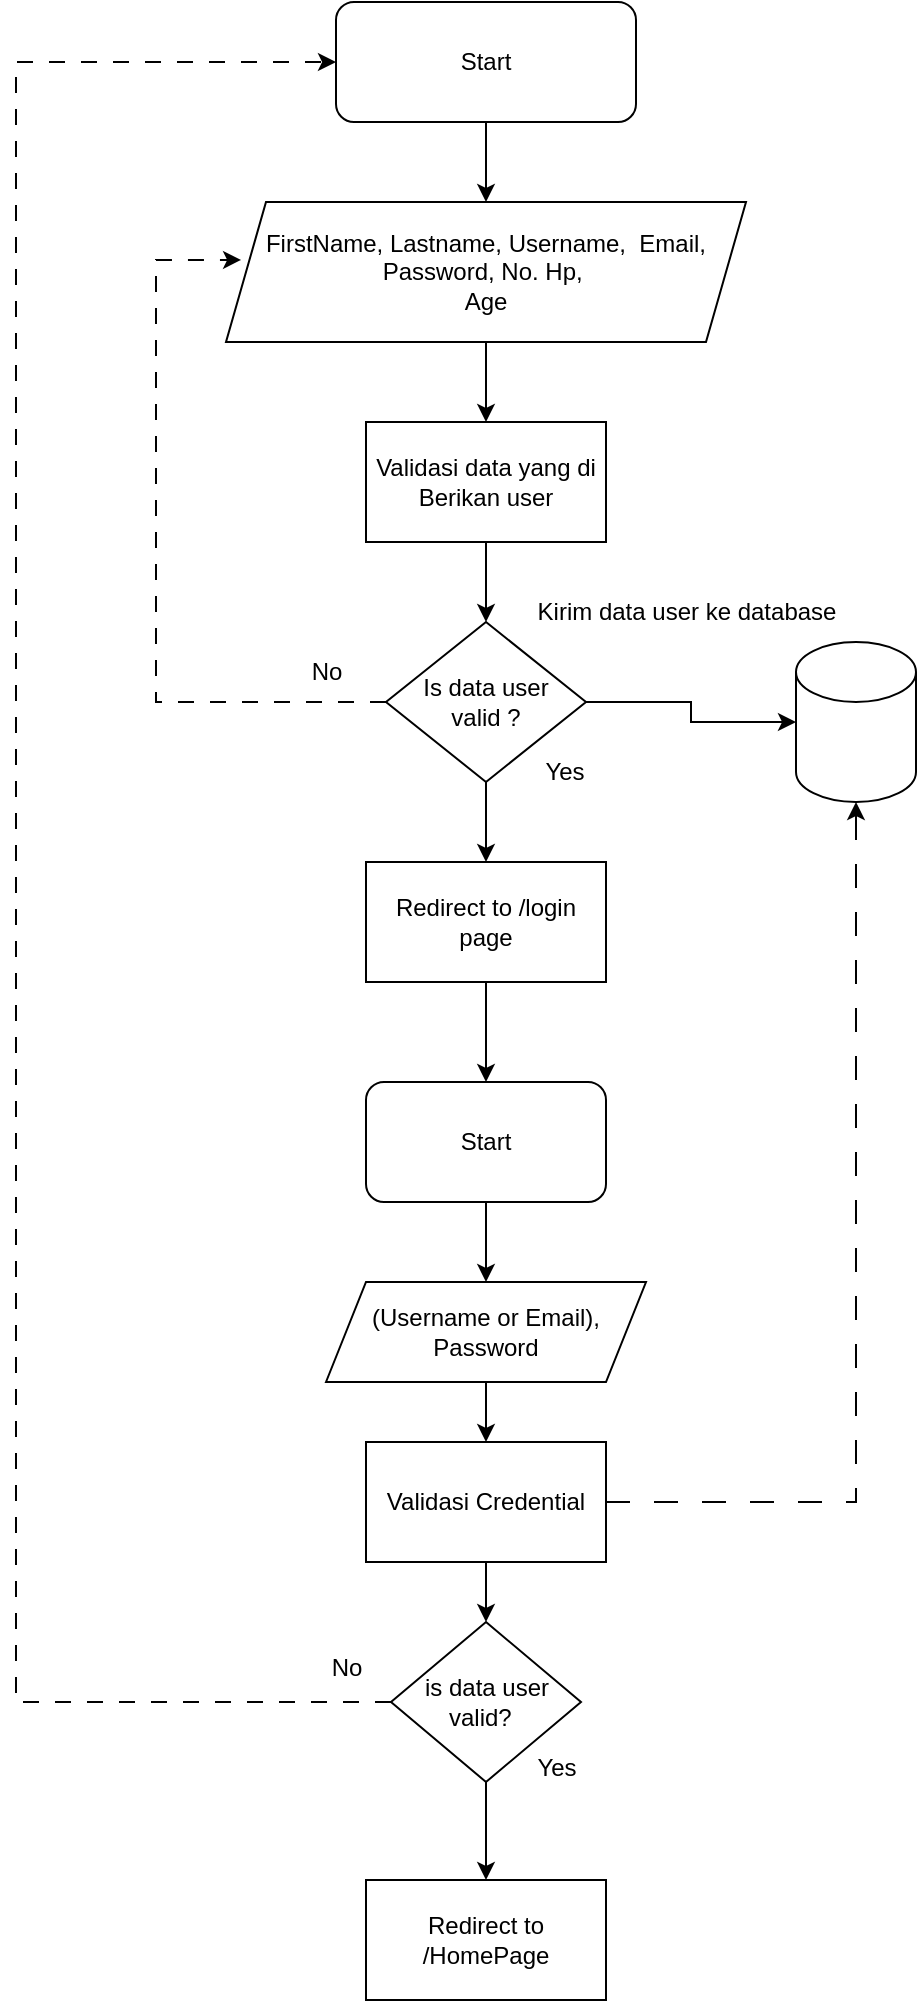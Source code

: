 <mxfile version="22.1.16" type="github">
  <diagram id="C5RBs43oDa-KdzZeNtuy" name="Page-1">
    <mxGraphModel dx="794" dy="513" grid="1" gridSize="10" guides="1" tooltips="1" connect="1" arrows="1" fold="1" page="1" pageScale="1" pageWidth="827" pageHeight="1169" math="0" shadow="0">
      <root>
        <mxCell id="WIyWlLk6GJQsqaUBKTNV-0" />
        <mxCell id="WIyWlLk6GJQsqaUBKTNV-1" parent="WIyWlLk6GJQsqaUBKTNV-0" />
        <mxCell id="M3PJ-kUlGKeRfq6kt1kw-4" style="edgeStyle=orthogonalEdgeStyle;rounded=0;orthogonalLoop=1;jettySize=auto;html=1;entryX=0.5;entryY=0;entryDx=0;entryDy=0;" edge="1" parent="WIyWlLk6GJQsqaUBKTNV-1" source="M3PJ-kUlGKeRfq6kt1kw-1" target="M3PJ-kUlGKeRfq6kt1kw-2">
          <mxGeometry relative="1" as="geometry" />
        </mxCell>
        <mxCell id="M3PJ-kUlGKeRfq6kt1kw-1" value="Start" style="rounded=1;whiteSpace=wrap;html=1;" vertex="1" parent="WIyWlLk6GJQsqaUBKTNV-1">
          <mxGeometry x="320" y="230" width="150" height="60" as="geometry" />
        </mxCell>
        <mxCell id="M3PJ-kUlGKeRfq6kt1kw-7" style="edgeStyle=orthogonalEdgeStyle;rounded=0;orthogonalLoop=1;jettySize=auto;html=1;entryX=0.5;entryY=0;entryDx=0;entryDy=0;" edge="1" parent="WIyWlLk6GJQsqaUBKTNV-1" source="M3PJ-kUlGKeRfq6kt1kw-2" target="M3PJ-kUlGKeRfq6kt1kw-6">
          <mxGeometry relative="1" as="geometry" />
        </mxCell>
        <mxCell id="M3PJ-kUlGKeRfq6kt1kw-2" value="FirstName, Lastname, Username,&amp;nbsp; Email, Password, No. Hp,&amp;nbsp;&lt;br&gt;Age" style="shape=parallelogram;perimeter=parallelogramPerimeter;whiteSpace=wrap;html=1;fixedSize=1;" vertex="1" parent="WIyWlLk6GJQsqaUBKTNV-1">
          <mxGeometry x="265" y="330" width="260" height="70" as="geometry" />
        </mxCell>
        <mxCell id="M3PJ-kUlGKeRfq6kt1kw-13" style="edgeStyle=orthogonalEdgeStyle;rounded=0;orthogonalLoop=1;jettySize=auto;html=1;entryX=0.5;entryY=0;entryDx=0;entryDy=0;" edge="1" parent="WIyWlLk6GJQsqaUBKTNV-1" source="M3PJ-kUlGKeRfq6kt1kw-6" target="M3PJ-kUlGKeRfq6kt1kw-11">
          <mxGeometry relative="1" as="geometry" />
        </mxCell>
        <mxCell id="M3PJ-kUlGKeRfq6kt1kw-6" value="Validasi data yang di Berikan user" style="rounded=0;whiteSpace=wrap;html=1;" vertex="1" parent="WIyWlLk6GJQsqaUBKTNV-1">
          <mxGeometry x="335" y="440" width="120" height="60" as="geometry" />
        </mxCell>
        <mxCell id="M3PJ-kUlGKeRfq6kt1kw-10" value="" style="shape=cylinder3;whiteSpace=wrap;html=1;boundedLbl=1;backgroundOutline=1;size=15;" vertex="1" parent="WIyWlLk6GJQsqaUBKTNV-1">
          <mxGeometry x="550" y="550" width="60" height="80" as="geometry" />
        </mxCell>
        <mxCell id="M3PJ-kUlGKeRfq6kt1kw-20" style="edgeStyle=orthogonalEdgeStyle;rounded=0;orthogonalLoop=1;jettySize=auto;html=1;entryX=0.5;entryY=0;entryDx=0;entryDy=0;" edge="1" parent="WIyWlLk6GJQsqaUBKTNV-1" source="M3PJ-kUlGKeRfq6kt1kw-11" target="M3PJ-kUlGKeRfq6kt1kw-19">
          <mxGeometry relative="1" as="geometry" />
        </mxCell>
        <mxCell id="M3PJ-kUlGKeRfq6kt1kw-11" value="Is data user&lt;br&gt;&amp;nbsp;valid ?&amp;nbsp;" style="rhombus;whiteSpace=wrap;html=1;" vertex="1" parent="WIyWlLk6GJQsqaUBKTNV-1">
          <mxGeometry x="345" y="540" width="100" height="80" as="geometry" />
        </mxCell>
        <mxCell id="M3PJ-kUlGKeRfq6kt1kw-12" style="edgeStyle=orthogonalEdgeStyle;rounded=0;orthogonalLoop=1;jettySize=auto;html=1;entryX=0;entryY=0.5;entryDx=0;entryDy=0;entryPerimeter=0;" edge="1" parent="WIyWlLk6GJQsqaUBKTNV-1" source="M3PJ-kUlGKeRfq6kt1kw-11" target="M3PJ-kUlGKeRfq6kt1kw-10">
          <mxGeometry relative="1" as="geometry" />
        </mxCell>
        <mxCell id="M3PJ-kUlGKeRfq6kt1kw-14" value="Yes" style="text;html=1;align=center;verticalAlign=middle;resizable=0;points=[];autosize=1;strokeColor=none;fillColor=none;" vertex="1" parent="WIyWlLk6GJQsqaUBKTNV-1">
          <mxGeometry x="414" y="600" width="40" height="30" as="geometry" />
        </mxCell>
        <mxCell id="M3PJ-kUlGKeRfq6kt1kw-15" style="edgeStyle=elbowEdgeStyle;rounded=0;orthogonalLoop=1;jettySize=auto;html=1;entryX=0.029;entryY=0.414;entryDx=0;entryDy=0;entryPerimeter=0;dashed=1;dashPattern=8 8;" edge="1" parent="WIyWlLk6GJQsqaUBKTNV-1" source="M3PJ-kUlGKeRfq6kt1kw-11" target="M3PJ-kUlGKeRfq6kt1kw-2">
          <mxGeometry relative="1" as="geometry">
            <Array as="points">
              <mxPoint x="230" y="480" />
            </Array>
          </mxGeometry>
        </mxCell>
        <mxCell id="M3PJ-kUlGKeRfq6kt1kw-17" value="No" style="text;html=1;align=center;verticalAlign=middle;resizable=0;points=[];autosize=1;strokeColor=none;fillColor=none;" vertex="1" parent="WIyWlLk6GJQsqaUBKTNV-1">
          <mxGeometry x="295" y="550" width="40" height="30" as="geometry" />
        </mxCell>
        <mxCell id="M3PJ-kUlGKeRfq6kt1kw-23" style="edgeStyle=orthogonalEdgeStyle;rounded=0;orthogonalLoop=1;jettySize=auto;html=1;" edge="1" parent="WIyWlLk6GJQsqaUBKTNV-1" source="M3PJ-kUlGKeRfq6kt1kw-19" target="M3PJ-kUlGKeRfq6kt1kw-22">
          <mxGeometry relative="1" as="geometry" />
        </mxCell>
        <mxCell id="M3PJ-kUlGKeRfq6kt1kw-19" value="Redirect to /login page" style="rounded=0;whiteSpace=wrap;html=1;" vertex="1" parent="WIyWlLk6GJQsqaUBKTNV-1">
          <mxGeometry x="335" y="660" width="120" height="60" as="geometry" />
        </mxCell>
        <mxCell id="M3PJ-kUlGKeRfq6kt1kw-21" value="Kirim data user ke database" style="text;html=1;align=center;verticalAlign=middle;resizable=0;points=[];autosize=1;strokeColor=none;fillColor=none;" vertex="1" parent="WIyWlLk6GJQsqaUBKTNV-1">
          <mxGeometry x="410" y="520" width="170" height="30" as="geometry" />
        </mxCell>
        <mxCell id="M3PJ-kUlGKeRfq6kt1kw-25" style="edgeStyle=orthogonalEdgeStyle;rounded=0;orthogonalLoop=1;jettySize=auto;html=1;entryX=0.5;entryY=0;entryDx=0;entryDy=0;" edge="1" parent="WIyWlLk6GJQsqaUBKTNV-1" source="M3PJ-kUlGKeRfq6kt1kw-22" target="M3PJ-kUlGKeRfq6kt1kw-24">
          <mxGeometry relative="1" as="geometry" />
        </mxCell>
        <mxCell id="M3PJ-kUlGKeRfq6kt1kw-22" value="Start" style="rounded=1;whiteSpace=wrap;html=1;" vertex="1" parent="WIyWlLk6GJQsqaUBKTNV-1">
          <mxGeometry x="335" y="770" width="120" height="60" as="geometry" />
        </mxCell>
        <mxCell id="M3PJ-kUlGKeRfq6kt1kw-27" style="edgeStyle=orthogonalEdgeStyle;rounded=0;orthogonalLoop=1;jettySize=auto;html=1;" edge="1" parent="WIyWlLk6GJQsqaUBKTNV-1" source="M3PJ-kUlGKeRfq6kt1kw-24" target="M3PJ-kUlGKeRfq6kt1kw-26">
          <mxGeometry relative="1" as="geometry" />
        </mxCell>
        <mxCell id="M3PJ-kUlGKeRfq6kt1kw-24" value="(Username or Email), Password" style="shape=parallelogram;perimeter=parallelogramPerimeter;whiteSpace=wrap;html=1;fixedSize=1;" vertex="1" parent="WIyWlLk6GJQsqaUBKTNV-1">
          <mxGeometry x="315" y="870" width="160" height="50" as="geometry" />
        </mxCell>
        <mxCell id="M3PJ-kUlGKeRfq6kt1kw-30" style="edgeStyle=orthogonalEdgeStyle;rounded=0;orthogonalLoop=1;jettySize=auto;html=1;" edge="1" parent="WIyWlLk6GJQsqaUBKTNV-1" source="M3PJ-kUlGKeRfq6kt1kw-26" target="M3PJ-kUlGKeRfq6kt1kw-29">
          <mxGeometry relative="1" as="geometry" />
        </mxCell>
        <mxCell id="M3PJ-kUlGKeRfq6kt1kw-26" value="Validasi Credential" style="rounded=0;whiteSpace=wrap;html=1;" vertex="1" parent="WIyWlLk6GJQsqaUBKTNV-1">
          <mxGeometry x="335" y="950" width="120" height="60" as="geometry" />
        </mxCell>
        <mxCell id="M3PJ-kUlGKeRfq6kt1kw-28" style="edgeStyle=orthogonalEdgeStyle;rounded=0;orthogonalLoop=1;jettySize=auto;html=1;entryX=0.5;entryY=1;entryDx=0;entryDy=0;entryPerimeter=0;dashed=1;dashPattern=12 12;" edge="1" parent="WIyWlLk6GJQsqaUBKTNV-1" source="M3PJ-kUlGKeRfq6kt1kw-26" target="M3PJ-kUlGKeRfq6kt1kw-10">
          <mxGeometry relative="1" as="geometry" />
        </mxCell>
        <mxCell id="M3PJ-kUlGKeRfq6kt1kw-33" style="edgeStyle=elbowEdgeStyle;rounded=0;orthogonalLoop=1;jettySize=auto;html=1;entryX=0;entryY=0.5;entryDx=0;entryDy=0;dashed=1;dashPattern=8 8;" edge="1" parent="WIyWlLk6GJQsqaUBKTNV-1" source="M3PJ-kUlGKeRfq6kt1kw-29" target="M3PJ-kUlGKeRfq6kt1kw-1">
          <mxGeometry relative="1" as="geometry">
            <Array as="points">
              <mxPoint x="160" y="680" />
            </Array>
          </mxGeometry>
        </mxCell>
        <mxCell id="M3PJ-kUlGKeRfq6kt1kw-36" style="edgeStyle=orthogonalEdgeStyle;rounded=0;orthogonalLoop=1;jettySize=auto;html=1;" edge="1" parent="WIyWlLk6GJQsqaUBKTNV-1" source="M3PJ-kUlGKeRfq6kt1kw-29" target="M3PJ-kUlGKeRfq6kt1kw-35">
          <mxGeometry relative="1" as="geometry" />
        </mxCell>
        <mxCell id="M3PJ-kUlGKeRfq6kt1kw-29" value="is data user valid?&amp;nbsp;&amp;nbsp;" style="rhombus;whiteSpace=wrap;html=1;" vertex="1" parent="WIyWlLk6GJQsqaUBKTNV-1">
          <mxGeometry x="347.5" y="1040" width="95" height="80" as="geometry" />
        </mxCell>
        <mxCell id="M3PJ-kUlGKeRfq6kt1kw-34" value="No" style="text;html=1;align=center;verticalAlign=middle;resizable=0;points=[];autosize=1;strokeColor=none;fillColor=none;" vertex="1" parent="WIyWlLk6GJQsqaUBKTNV-1">
          <mxGeometry x="305" y="1048" width="40" height="30" as="geometry" />
        </mxCell>
        <mxCell id="M3PJ-kUlGKeRfq6kt1kw-35" value="Redirect to /HomePage" style="rounded=0;whiteSpace=wrap;html=1;" vertex="1" parent="WIyWlLk6GJQsqaUBKTNV-1">
          <mxGeometry x="335" y="1169" width="120" height="60" as="geometry" />
        </mxCell>
        <mxCell id="M3PJ-kUlGKeRfq6kt1kw-37" value="Yes" style="text;html=1;align=center;verticalAlign=middle;resizable=0;points=[];autosize=1;strokeColor=none;fillColor=none;" vertex="1" parent="WIyWlLk6GJQsqaUBKTNV-1">
          <mxGeometry x="410" y="1098" width="40" height="30" as="geometry" />
        </mxCell>
      </root>
    </mxGraphModel>
  </diagram>
</mxfile>
